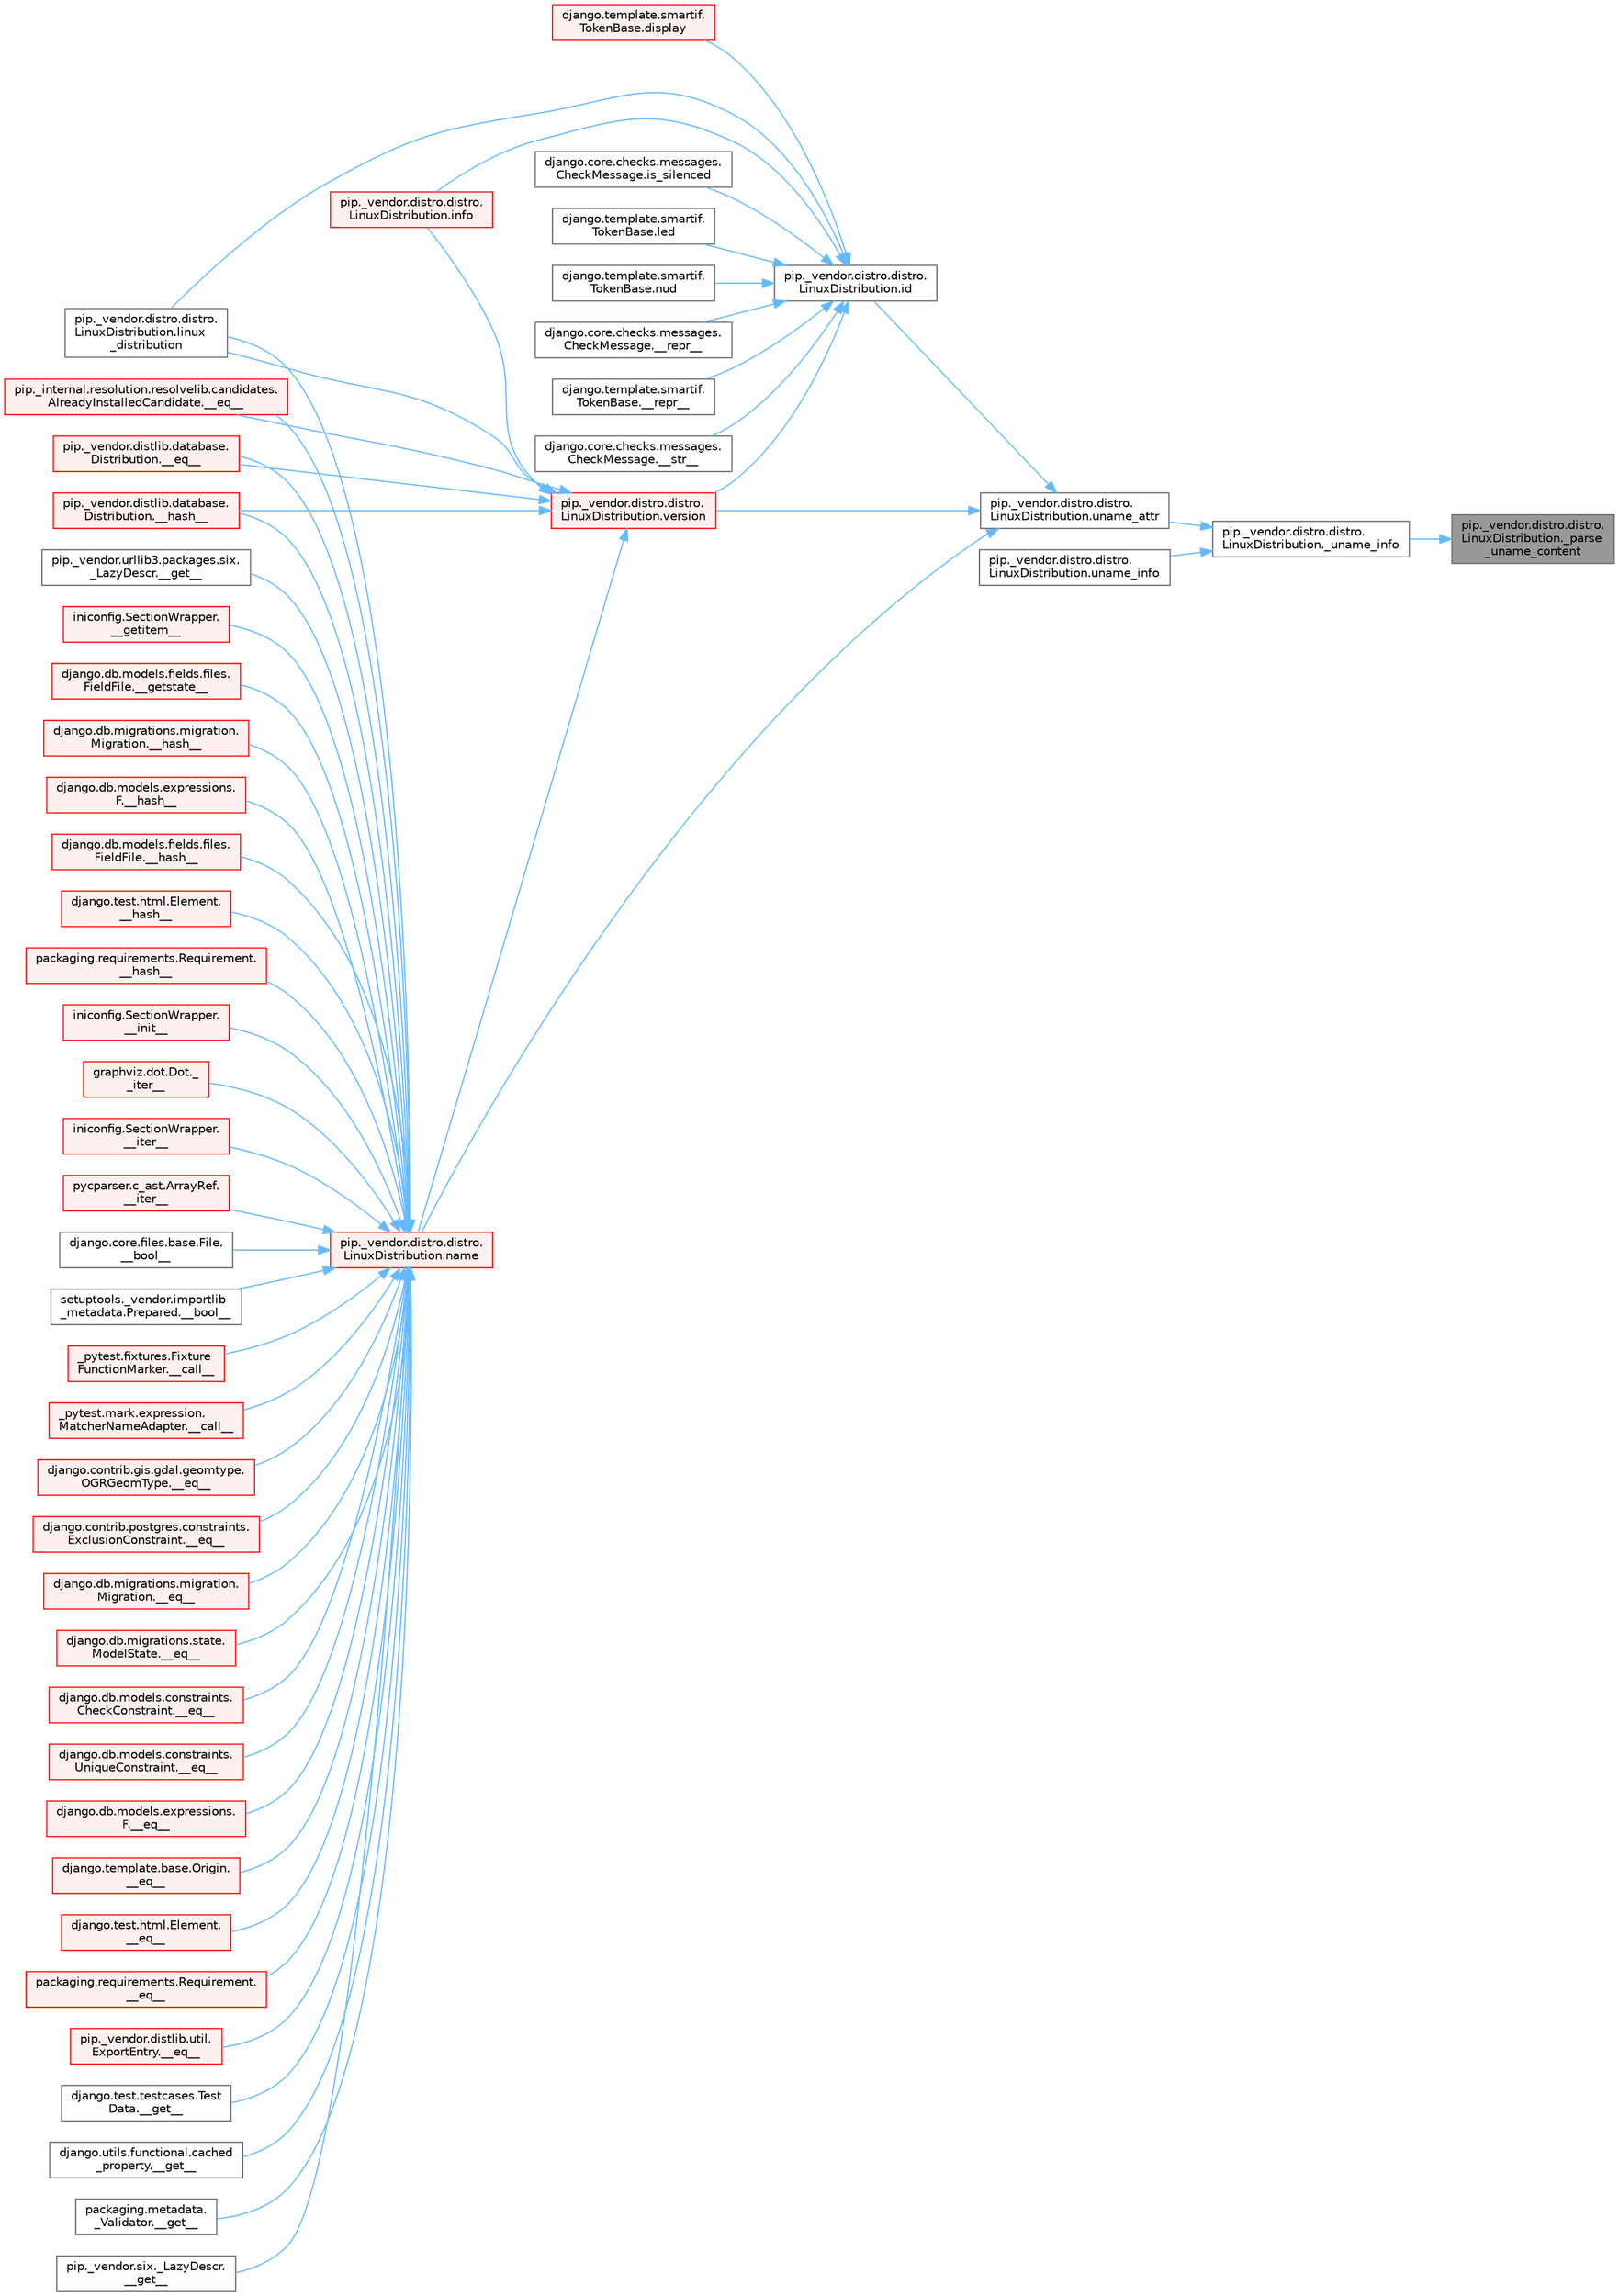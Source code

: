 digraph "pip._vendor.distro.distro.LinuxDistribution._parse_uname_content"
{
 // LATEX_PDF_SIZE
  bgcolor="transparent";
  edge [fontname=Helvetica,fontsize=10,labelfontname=Helvetica,labelfontsize=10];
  node [fontname=Helvetica,fontsize=10,shape=box,height=0.2,width=0.4];
  rankdir="RL";
  Node1 [id="Node000001",label="pip._vendor.distro.distro.\lLinuxDistribution._parse\l_uname_content",height=0.2,width=0.4,color="gray40", fillcolor="grey60", style="filled", fontcolor="black",tooltip=" "];
  Node1 -> Node2 [id="edge1_Node000001_Node000002",dir="back",color="steelblue1",style="solid",tooltip=" "];
  Node2 [id="Node000002",label="pip._vendor.distro.distro.\lLinuxDistribution._uname_info",height=0.2,width=0.4,color="grey40", fillcolor="white", style="filled",URL="$classpip_1_1__vendor_1_1distro_1_1distro_1_1_linux_distribution.html#aac5c370b1a5afee5c7cbcf07ed3c00b7",tooltip=" "];
  Node2 -> Node3 [id="edge2_Node000002_Node000003",dir="back",color="steelblue1",style="solid",tooltip=" "];
  Node3 [id="Node000003",label="pip._vendor.distro.distro.\lLinuxDistribution.uname_attr",height=0.2,width=0.4,color="grey40", fillcolor="white", style="filled",URL="$classpip_1_1__vendor_1_1distro_1_1distro_1_1_linux_distribution.html#a41ed985a34cdca25cac350af802e86d4",tooltip=" "];
  Node3 -> Node4 [id="edge3_Node000003_Node000004",dir="back",color="steelblue1",style="solid",tooltip=" "];
  Node4 [id="Node000004",label="pip._vendor.distro.distro.\lLinuxDistribution.id",height=0.2,width=0.4,color="grey40", fillcolor="white", style="filled",URL="$classpip_1_1__vendor_1_1distro_1_1distro_1_1_linux_distribution.html#aec57d97b3bd82778371db7afa1d5b877",tooltip=" "];
  Node4 -> Node5 [id="edge4_Node000004_Node000005",dir="back",color="steelblue1",style="solid",tooltip=" "];
  Node5 [id="Node000005",label="django.core.checks.messages.\lCheckMessage.__repr__",height=0.2,width=0.4,color="grey40", fillcolor="white", style="filled",URL="$classdjango_1_1core_1_1checks_1_1messages_1_1_check_message.html#aacd437544c605df73955ce188f1ec16c",tooltip=" "];
  Node4 -> Node6 [id="edge5_Node000004_Node000006",dir="back",color="steelblue1",style="solid",tooltip=" "];
  Node6 [id="Node000006",label="django.template.smartif.\lTokenBase.__repr__",height=0.2,width=0.4,color="grey40", fillcolor="white", style="filled",URL="$classdjango_1_1template_1_1smartif_1_1_token_base.html#a8ee61204df12d80d48cdb6e41f74b94c",tooltip=" "];
  Node4 -> Node7 [id="edge6_Node000004_Node000007",dir="back",color="steelblue1",style="solid",tooltip=" "];
  Node7 [id="Node000007",label="django.core.checks.messages.\lCheckMessage.__str__",height=0.2,width=0.4,color="grey40", fillcolor="white", style="filled",URL="$classdjango_1_1core_1_1checks_1_1messages_1_1_check_message.html#a5a594547b767061367294e697ac8af32",tooltip=" "];
  Node4 -> Node8 [id="edge7_Node000004_Node000008",dir="back",color="steelblue1",style="solid",tooltip=" "];
  Node8 [id="Node000008",label="django.template.smartif.\lTokenBase.display",height=0.2,width=0.4,color="red", fillcolor="#FFF0F0", style="filled",URL="$classdjango_1_1template_1_1smartif_1_1_token_base.html#af8ccd5b8a53d5f0cd5f3f3e853752070",tooltip=" "];
  Node4 -> Node2459 [id="edge8_Node000004_Node002459",dir="back",color="steelblue1",style="solid",tooltip=" "];
  Node2459 [id="Node002459",label="pip._vendor.distro.distro.\lLinuxDistribution.info",height=0.2,width=0.4,color="red", fillcolor="#FFF0F0", style="filled",URL="$classpip_1_1__vendor_1_1distro_1_1distro_1_1_linux_distribution.html#a006af842ff29a5797a718d5b6f853c95",tooltip=" "];
  Node4 -> Node3186 [id="edge9_Node000004_Node003186",dir="back",color="steelblue1",style="solid",tooltip=" "];
  Node3186 [id="Node003186",label="django.core.checks.messages.\lCheckMessage.is_silenced",height=0.2,width=0.4,color="grey40", fillcolor="white", style="filled",URL="$classdjango_1_1core_1_1checks_1_1messages_1_1_check_message.html#a060352835bfe4fe7ba9558592c1cc04f",tooltip=" "];
  Node4 -> Node3187 [id="edge10_Node000004_Node003187",dir="back",color="steelblue1",style="solid",tooltip=" "];
  Node3187 [id="Node003187",label="django.template.smartif.\lTokenBase.led",height=0.2,width=0.4,color="grey40", fillcolor="white", style="filled",URL="$classdjango_1_1template_1_1smartif_1_1_token_base.html#aa7547de5b3294682f4ce0a9abbb26756",tooltip=" "];
  Node4 -> Node2043 [id="edge11_Node000004_Node002043",dir="back",color="steelblue1",style="solid",tooltip=" "];
  Node2043 [id="Node002043",label="pip._vendor.distro.distro.\lLinuxDistribution.linux\l_distribution",height=0.2,width=0.4,color="grey40", fillcolor="white", style="filled",URL="$classpip_1_1__vendor_1_1distro_1_1distro_1_1_linux_distribution.html#a3babc6762bf16e331f59bf3b90d820ee",tooltip=" "];
  Node4 -> Node3188 [id="edge12_Node000004_Node003188",dir="back",color="steelblue1",style="solid",tooltip=" "];
  Node3188 [id="Node003188",label="django.template.smartif.\lTokenBase.nud",height=0.2,width=0.4,color="grey40", fillcolor="white", style="filled",URL="$classdjango_1_1template_1_1smartif_1_1_token_base.html#ad1a7cd0a1aea26a6cc69c4973e1d7e76",tooltip=" "];
  Node4 -> Node3189 [id="edge13_Node000004_Node003189",dir="back",color="steelblue1",style="solid",tooltip=" "];
  Node3189 [id="Node003189",label="pip._vendor.distro.distro.\lLinuxDistribution.version",height=0.2,width=0.4,color="red", fillcolor="#FFF0F0", style="filled",URL="$classpip_1_1__vendor_1_1distro_1_1distro_1_1_linux_distribution.html#a35f4d1557d49774f4cb5c3f52fca0676",tooltip=" "];
  Node3189 -> Node1002 [id="edge14_Node003189_Node001002",dir="back",color="steelblue1",style="solid",tooltip=" "];
  Node1002 [id="Node001002",label="pip._internal.resolution.resolvelib.candidates.\lAlreadyInstalledCandidate.__eq__",height=0.2,width=0.4,color="red", fillcolor="#FFF0F0", style="filled",URL="$classpip_1_1__internal_1_1resolution_1_1resolvelib_1_1candidates_1_1_already_installed_candidate.html#a94393be14236fb68b64ac2b9f1e89d53",tooltip=" "];
  Node3189 -> Node1003 [id="edge15_Node003189_Node001003",dir="back",color="steelblue1",style="solid",tooltip=" "];
  Node1003 [id="Node001003",label="pip._vendor.distlib.database.\lDistribution.__eq__",height=0.2,width=0.4,color="red", fillcolor="#FFF0F0", style="filled",URL="$classpip_1_1__vendor_1_1distlib_1_1database_1_1_distribution.html#aba7030b239fad6f8faac6fcb9bec27c2",tooltip=" "];
  Node3189 -> Node1017 [id="edge16_Node003189_Node001017",dir="back",color="steelblue1",style="solid",tooltip=" "];
  Node1017 [id="Node001017",label="pip._vendor.distlib.database.\lDistribution.__hash__",height=0.2,width=0.4,color="red", fillcolor="#FFF0F0", style="filled",URL="$classpip_1_1__vendor_1_1distlib_1_1database_1_1_distribution.html#af9d117c9909f8cbf07f12c723b145c3b",tooltip=" "];
  Node3189 -> Node2459 [id="edge17_Node003189_Node002459",dir="back",color="steelblue1",style="solid",tooltip=" "];
  Node3189 -> Node2043 [id="edge18_Node003189_Node002043",dir="back",color="steelblue1",style="solid",tooltip=" "];
  Node3189 -> Node2507 [id="edge19_Node003189_Node002507",dir="back",color="steelblue1",style="solid",tooltip=" "];
  Node2507 [id="Node002507",label="pip._vendor.distro.distro.\lLinuxDistribution.name",height=0.2,width=0.4,color="red", fillcolor="#FFF0F0", style="filled",URL="$classpip_1_1__vendor_1_1distro_1_1distro_1_1_linux_distribution.html#a0f30009e5f86e89a27bd187e8a759e32",tooltip=" "];
  Node2507 -> Node991 [id="edge20_Node002507_Node000991",dir="back",color="steelblue1",style="solid",tooltip=" "];
  Node991 [id="Node000991",label="django.core.files.base.File.\l__bool__",height=0.2,width=0.4,color="grey40", fillcolor="white", style="filled",URL="$classdjango_1_1core_1_1files_1_1base_1_1_file.html#adf07dd46020c7160b2257d9e3da4bc43",tooltip=" "];
  Node2507 -> Node992 [id="edge21_Node002507_Node000992",dir="back",color="steelblue1",style="solid",tooltip=" "];
  Node992 [id="Node000992",label="setuptools._vendor.importlib\l_metadata.Prepared.__bool__",height=0.2,width=0.4,color="grey40", fillcolor="white", style="filled",URL="$classsetuptools_1_1__vendor_1_1importlib__metadata_1_1_prepared.html#a0395661b38fe11742f24c0482962b913",tooltip=" "];
  Node2507 -> Node993 [id="edge22_Node002507_Node000993",dir="back",color="steelblue1",style="solid",tooltip=" "];
  Node993 [id="Node000993",label="_pytest.fixtures.Fixture\lFunctionMarker.__call__",height=0.2,width=0.4,color="red", fillcolor="#FFF0F0", style="filled",URL="$class__pytest_1_1fixtures_1_1_fixture_function_marker.html#acc9c789cb8d19388b24d740159ba305d",tooltip=" "];
  Node2507 -> Node994 [id="edge23_Node002507_Node000994",dir="back",color="steelblue1",style="solid",tooltip=" "];
  Node994 [id="Node000994",label="_pytest.mark.expression.\lMatcherNameAdapter.__call__",height=0.2,width=0.4,color="red", fillcolor="#FFF0F0", style="filled",URL="$class__pytest_1_1mark_1_1expression_1_1_matcher_name_adapter.html#a7ecd7564e2e67d5ac026d25db1466389",tooltip=" "];
  Node2507 -> Node995 [id="edge24_Node002507_Node000995",dir="back",color="steelblue1",style="solid",tooltip=" "];
  Node995 [id="Node000995",label="django.contrib.gis.gdal.geomtype.\lOGRGeomType.__eq__",height=0.2,width=0.4,color="red", fillcolor="#FFF0F0", style="filled",URL="$classdjango_1_1contrib_1_1gis_1_1gdal_1_1geomtype_1_1_o_g_r_geom_type.html#a878253f899634c312b64add448108474",tooltip=" "];
  Node2507 -> Node530 [id="edge25_Node002507_Node000530",dir="back",color="steelblue1",style="solid",tooltip=" "];
  Node530 [id="Node000530",label="django.contrib.postgres.constraints.\lExclusionConstraint.__eq__",height=0.2,width=0.4,color="red", fillcolor="#FFF0F0", style="filled",URL="$classdjango_1_1contrib_1_1postgres_1_1constraints_1_1_exclusion_constraint.html#af496d048323e51177e1239475f9fe47c",tooltip=" "];
  Node2507 -> Node996 [id="edge26_Node002507_Node000996",dir="back",color="steelblue1",style="solid",tooltip=" "];
  Node996 [id="Node000996",label="django.db.migrations.migration.\lMigration.__eq__",height=0.2,width=0.4,color="red", fillcolor="#FFF0F0", style="filled",URL="$classdjango_1_1db_1_1migrations_1_1migration_1_1_migration.html#a0234090d18f01ee0a7a23b98a036ac79",tooltip=" "];
  Node2507 -> Node997 [id="edge27_Node002507_Node000997",dir="back",color="steelblue1",style="solid",tooltip=" "];
  Node997 [id="Node000997",label="django.db.migrations.state.\lModelState.__eq__",height=0.2,width=0.4,color="red", fillcolor="#FFF0F0", style="filled",URL="$classdjango_1_1db_1_1migrations_1_1state_1_1_model_state.html#ae338faa36574cfa53f86dac5ac80176d",tooltip=" "];
  Node2507 -> Node794 [id="edge28_Node002507_Node000794",dir="back",color="steelblue1",style="solid",tooltip=" "];
  Node794 [id="Node000794",label="django.db.models.constraints.\lCheckConstraint.__eq__",height=0.2,width=0.4,color="red", fillcolor="#FFF0F0", style="filled",URL="$classdjango_1_1db_1_1models_1_1constraints_1_1_check_constraint.html#a55875a553e53009967129f8b8a269475",tooltip=" "];
  Node2507 -> Node531 [id="edge29_Node002507_Node000531",dir="back",color="steelblue1",style="solid",tooltip=" "];
  Node531 [id="Node000531",label="django.db.models.constraints.\lUniqueConstraint.__eq__",height=0.2,width=0.4,color="red", fillcolor="#FFF0F0", style="filled",URL="$classdjango_1_1db_1_1models_1_1constraints_1_1_unique_constraint.html#a1a877e5c6def4673a480b3fd44e3ad19",tooltip=" "];
  Node2507 -> Node998 [id="edge30_Node002507_Node000998",dir="back",color="steelblue1",style="solid",tooltip=" "];
  Node998 [id="Node000998",label="django.db.models.expressions.\lF.__eq__",height=0.2,width=0.4,color="red", fillcolor="#FFF0F0", style="filled",URL="$classdjango_1_1db_1_1models_1_1expressions_1_1_f.html#ae5a4762383529ca2924f76683eede0d2",tooltip=" "];
  Node2507 -> Node999 [id="edge31_Node002507_Node000999",dir="back",color="steelblue1",style="solid",tooltip=" "];
  Node999 [id="Node000999",label="django.template.base.Origin.\l__eq__",height=0.2,width=0.4,color="red", fillcolor="#FFF0F0", style="filled",URL="$classdjango_1_1template_1_1base_1_1_origin.html#aceaf6f15e79a904eef75db1caa454d5c",tooltip=" "];
  Node2507 -> Node1000 [id="edge32_Node002507_Node001000",dir="back",color="steelblue1",style="solid",tooltip=" "];
  Node1000 [id="Node001000",label="django.test.html.Element.\l__eq__",height=0.2,width=0.4,color="red", fillcolor="#FFF0F0", style="filled",URL="$classdjango_1_1test_1_1html_1_1_element.html#a287e83f2ae4a6f13b9e00d7b70ee5d47",tooltip=" "];
  Node2507 -> Node1001 [id="edge33_Node002507_Node001001",dir="back",color="steelblue1",style="solid",tooltip=" "];
  Node1001 [id="Node001001",label="packaging.requirements.Requirement.\l__eq__",height=0.2,width=0.4,color="red", fillcolor="#FFF0F0", style="filled",URL="$classpackaging_1_1requirements_1_1_requirement.html#ae285c586a0e8b9e700b0f5f25e2c2671",tooltip=" "];
  Node2507 -> Node1002 [id="edge34_Node002507_Node001002",dir="back",color="steelblue1",style="solid",tooltip=" "];
  Node2507 -> Node1003 [id="edge35_Node002507_Node001003",dir="back",color="steelblue1",style="solid",tooltip=" "];
  Node2507 -> Node1004 [id="edge36_Node002507_Node001004",dir="back",color="steelblue1",style="solid",tooltip=" "];
  Node1004 [id="Node001004",label="pip._vendor.distlib.util.\lExportEntry.__eq__",height=0.2,width=0.4,color="red", fillcolor="#FFF0F0", style="filled",URL="$classpip_1_1__vendor_1_1distlib_1_1util_1_1_export_entry.html#a0fb0e6e2d6aa56973f97290b051c5709",tooltip=" "];
  Node2507 -> Node168 [id="edge37_Node002507_Node000168",dir="back",color="steelblue1",style="solid",tooltip=" "];
  Node168 [id="Node000168",label="django.test.testcases.Test\lData.__get__",height=0.2,width=0.4,color="grey40", fillcolor="white", style="filled",URL="$classdjango_1_1test_1_1testcases_1_1_test_data.html#a6b90c1a9262cf266d34b5e5faa257454",tooltip=" "];
  Node2507 -> Node1005 [id="edge38_Node002507_Node001005",dir="back",color="steelblue1",style="solid",tooltip=" "];
  Node1005 [id="Node001005",label="django.utils.functional.cached\l_property.__get__",height=0.2,width=0.4,color="grey40", fillcolor="white", style="filled",URL="$classdjango_1_1utils_1_1functional_1_1cached__property.html#aea06f0393fa1ebeb0e878b1df50e0ea6",tooltip=" "];
  Node2507 -> Node1006 [id="edge39_Node002507_Node001006",dir="back",color="steelblue1",style="solid",tooltip=" "];
  Node1006 [id="Node001006",label="packaging.metadata.\l_Validator.__get__",height=0.2,width=0.4,color="grey40", fillcolor="white", style="filled",URL="$classpackaging_1_1metadata_1_1___validator.html#aee57fdc6ee4e64af0551e761a2339d22",tooltip=" "];
  Node2507 -> Node1007 [id="edge40_Node002507_Node001007",dir="back",color="steelblue1",style="solid",tooltip=" "];
  Node1007 [id="Node001007",label="pip._vendor.six._LazyDescr.\l__get__",height=0.2,width=0.4,color="grey40", fillcolor="white", style="filled",URL="$classpip_1_1__vendor_1_1six_1_1___lazy_descr.html#aeb559285af794a2be524d8e532244a3e",tooltip=" "];
  Node2507 -> Node1008 [id="edge41_Node002507_Node001008",dir="back",color="steelblue1",style="solid",tooltip=" "];
  Node1008 [id="Node001008",label="pip._vendor.urllib3.packages.six.\l_LazyDescr.__get__",height=0.2,width=0.4,color="grey40", fillcolor="white", style="filled",URL="$classpip_1_1__vendor_1_1urllib3_1_1packages_1_1six_1_1___lazy_descr.html#a08ccd0501dd1c57d35df463db038355d",tooltip=" "];
  Node2507 -> Node1009 [id="edge42_Node002507_Node001009",dir="back",color="steelblue1",style="solid",tooltip=" "];
  Node1009 [id="Node001009",label="iniconfig.SectionWrapper.\l__getitem__",height=0.2,width=0.4,color="red", fillcolor="#FFF0F0", style="filled",URL="$classiniconfig_1_1_section_wrapper.html#a3fc976958f26ef38b05fa3a8e6df2a4e",tooltip=" "];
  Node2507 -> Node1010 [id="edge43_Node002507_Node001010",dir="back",color="steelblue1",style="solid",tooltip=" "];
  Node1010 [id="Node001010",label="django.db.models.fields.files.\lFieldFile.__getstate__",height=0.2,width=0.4,color="red", fillcolor="#FFF0F0", style="filled",URL="$classdjango_1_1db_1_1models_1_1fields_1_1files_1_1_field_file.html#abe72652d5f16633f345ef032fd8e3b5c",tooltip=" "];
  Node2507 -> Node1012 [id="edge44_Node002507_Node001012",dir="back",color="steelblue1",style="solid",tooltip=" "];
  Node1012 [id="Node001012",label="django.db.migrations.migration.\lMigration.__hash__",height=0.2,width=0.4,color="red", fillcolor="#FFF0F0", style="filled",URL="$classdjango_1_1db_1_1migrations_1_1migration_1_1_migration.html#aae8f7f62ce57be42f7b5af2e49edf919",tooltip=" "];
  Node2507 -> Node1013 [id="edge45_Node002507_Node001013",dir="back",color="steelblue1",style="solid",tooltip=" "];
  Node1013 [id="Node001013",label="django.db.models.expressions.\lF.__hash__",height=0.2,width=0.4,color="red", fillcolor="#FFF0F0", style="filled",URL="$classdjango_1_1db_1_1models_1_1expressions_1_1_f.html#a6431516addfd350b0b6ed0e51165f7c1",tooltip=" "];
  Node2507 -> Node1014 [id="edge46_Node002507_Node001014",dir="back",color="steelblue1",style="solid",tooltip=" "];
  Node1014 [id="Node001014",label="django.db.models.fields.files.\lFieldFile.__hash__",height=0.2,width=0.4,color="red", fillcolor="#FFF0F0", style="filled",URL="$classdjango_1_1db_1_1models_1_1fields_1_1files_1_1_field_file.html#a3d0916f2296d973216a37e30a933c401",tooltip=" "];
  Node2507 -> Node1015 [id="edge47_Node002507_Node001015",dir="back",color="steelblue1",style="solid",tooltip=" "];
  Node1015 [id="Node001015",label="django.test.html.Element.\l__hash__",height=0.2,width=0.4,color="red", fillcolor="#FFF0F0", style="filled",URL="$classdjango_1_1test_1_1html_1_1_element.html#a9e783fdad624f8860a95fe7662ea85f3",tooltip=" "];
  Node2507 -> Node1016 [id="edge48_Node002507_Node001016",dir="back",color="steelblue1",style="solid",tooltip=" "];
  Node1016 [id="Node001016",label="packaging.requirements.Requirement.\l__hash__",height=0.2,width=0.4,color="red", fillcolor="#FFF0F0", style="filled",URL="$classpackaging_1_1requirements_1_1_requirement.html#a69426ed6e3cc347033b3096195023bfc",tooltip=" "];
  Node2507 -> Node1017 [id="edge49_Node002507_Node001017",dir="back",color="steelblue1",style="solid",tooltip=" "];
  Node2507 -> Node1018 [id="edge50_Node002507_Node001018",dir="back",color="steelblue1",style="solid",tooltip=" "];
  Node1018 [id="Node001018",label="iniconfig.SectionWrapper.\l__init__",height=0.2,width=0.4,color="red", fillcolor="#FFF0F0", style="filled",URL="$classiniconfig_1_1_section_wrapper.html#ac789fd178fa19b9e39994b6f79265620",tooltip=" "];
  Node2507 -> Node1019 [id="edge51_Node002507_Node001019",dir="back",color="steelblue1",style="solid",tooltip=" "];
  Node1019 [id="Node001019",label="graphviz.dot.Dot._\l_iter__",height=0.2,width=0.4,color="red", fillcolor="#FFF0F0", style="filled",URL="$classgraphviz_1_1dot_1_1_dot.html#ad581ae397ceb7e0bef9698433ce3a2a4",tooltip=" "];
  Node2507 -> Node1020 [id="edge52_Node002507_Node001020",dir="back",color="steelblue1",style="solid",tooltip=" "];
  Node1020 [id="Node001020",label="iniconfig.SectionWrapper.\l__iter__",height=0.2,width=0.4,color="red", fillcolor="#FFF0F0", style="filled",URL="$classiniconfig_1_1_section_wrapper.html#a7cd33b3569c0daafd76e11dcaf5bfdf2",tooltip=" "];
  Node2507 -> Node1021 [id="edge53_Node002507_Node001021",dir="back",color="steelblue1",style="solid",tooltip=" "];
  Node1021 [id="Node001021",label="pycparser.c_ast.ArrayRef.\l__iter__",height=0.2,width=0.4,color="red", fillcolor="#FFF0F0", style="filled",URL="$classpycparser_1_1c__ast_1_1_array_ref.html#a1a69033eb783e23c22da33fe4f791b6d",tooltip=" "];
  Node2507 -> Node2043 [id="edge54_Node002507_Node002043",dir="back",color="steelblue1",style="solid",tooltip=" "];
  Node3 -> Node2507 [id="edge55_Node000003_Node002507",dir="back",color="steelblue1",style="solid",tooltip=" "];
  Node3 -> Node3189 [id="edge56_Node000003_Node003189",dir="back",color="steelblue1",style="solid",tooltip=" "];
  Node2 -> Node3190 [id="edge57_Node000002_Node003190",dir="back",color="steelblue1",style="solid",tooltip=" "];
  Node3190 [id="Node003190",label="pip._vendor.distro.distro.\lLinuxDistribution.uname_info",height=0.2,width=0.4,color="grey40", fillcolor="white", style="filled",URL="$classpip_1_1__vendor_1_1distro_1_1distro_1_1_linux_distribution.html#a4ab41e0efd524c8295bb83483d4c2dfc",tooltip=" "];
}
